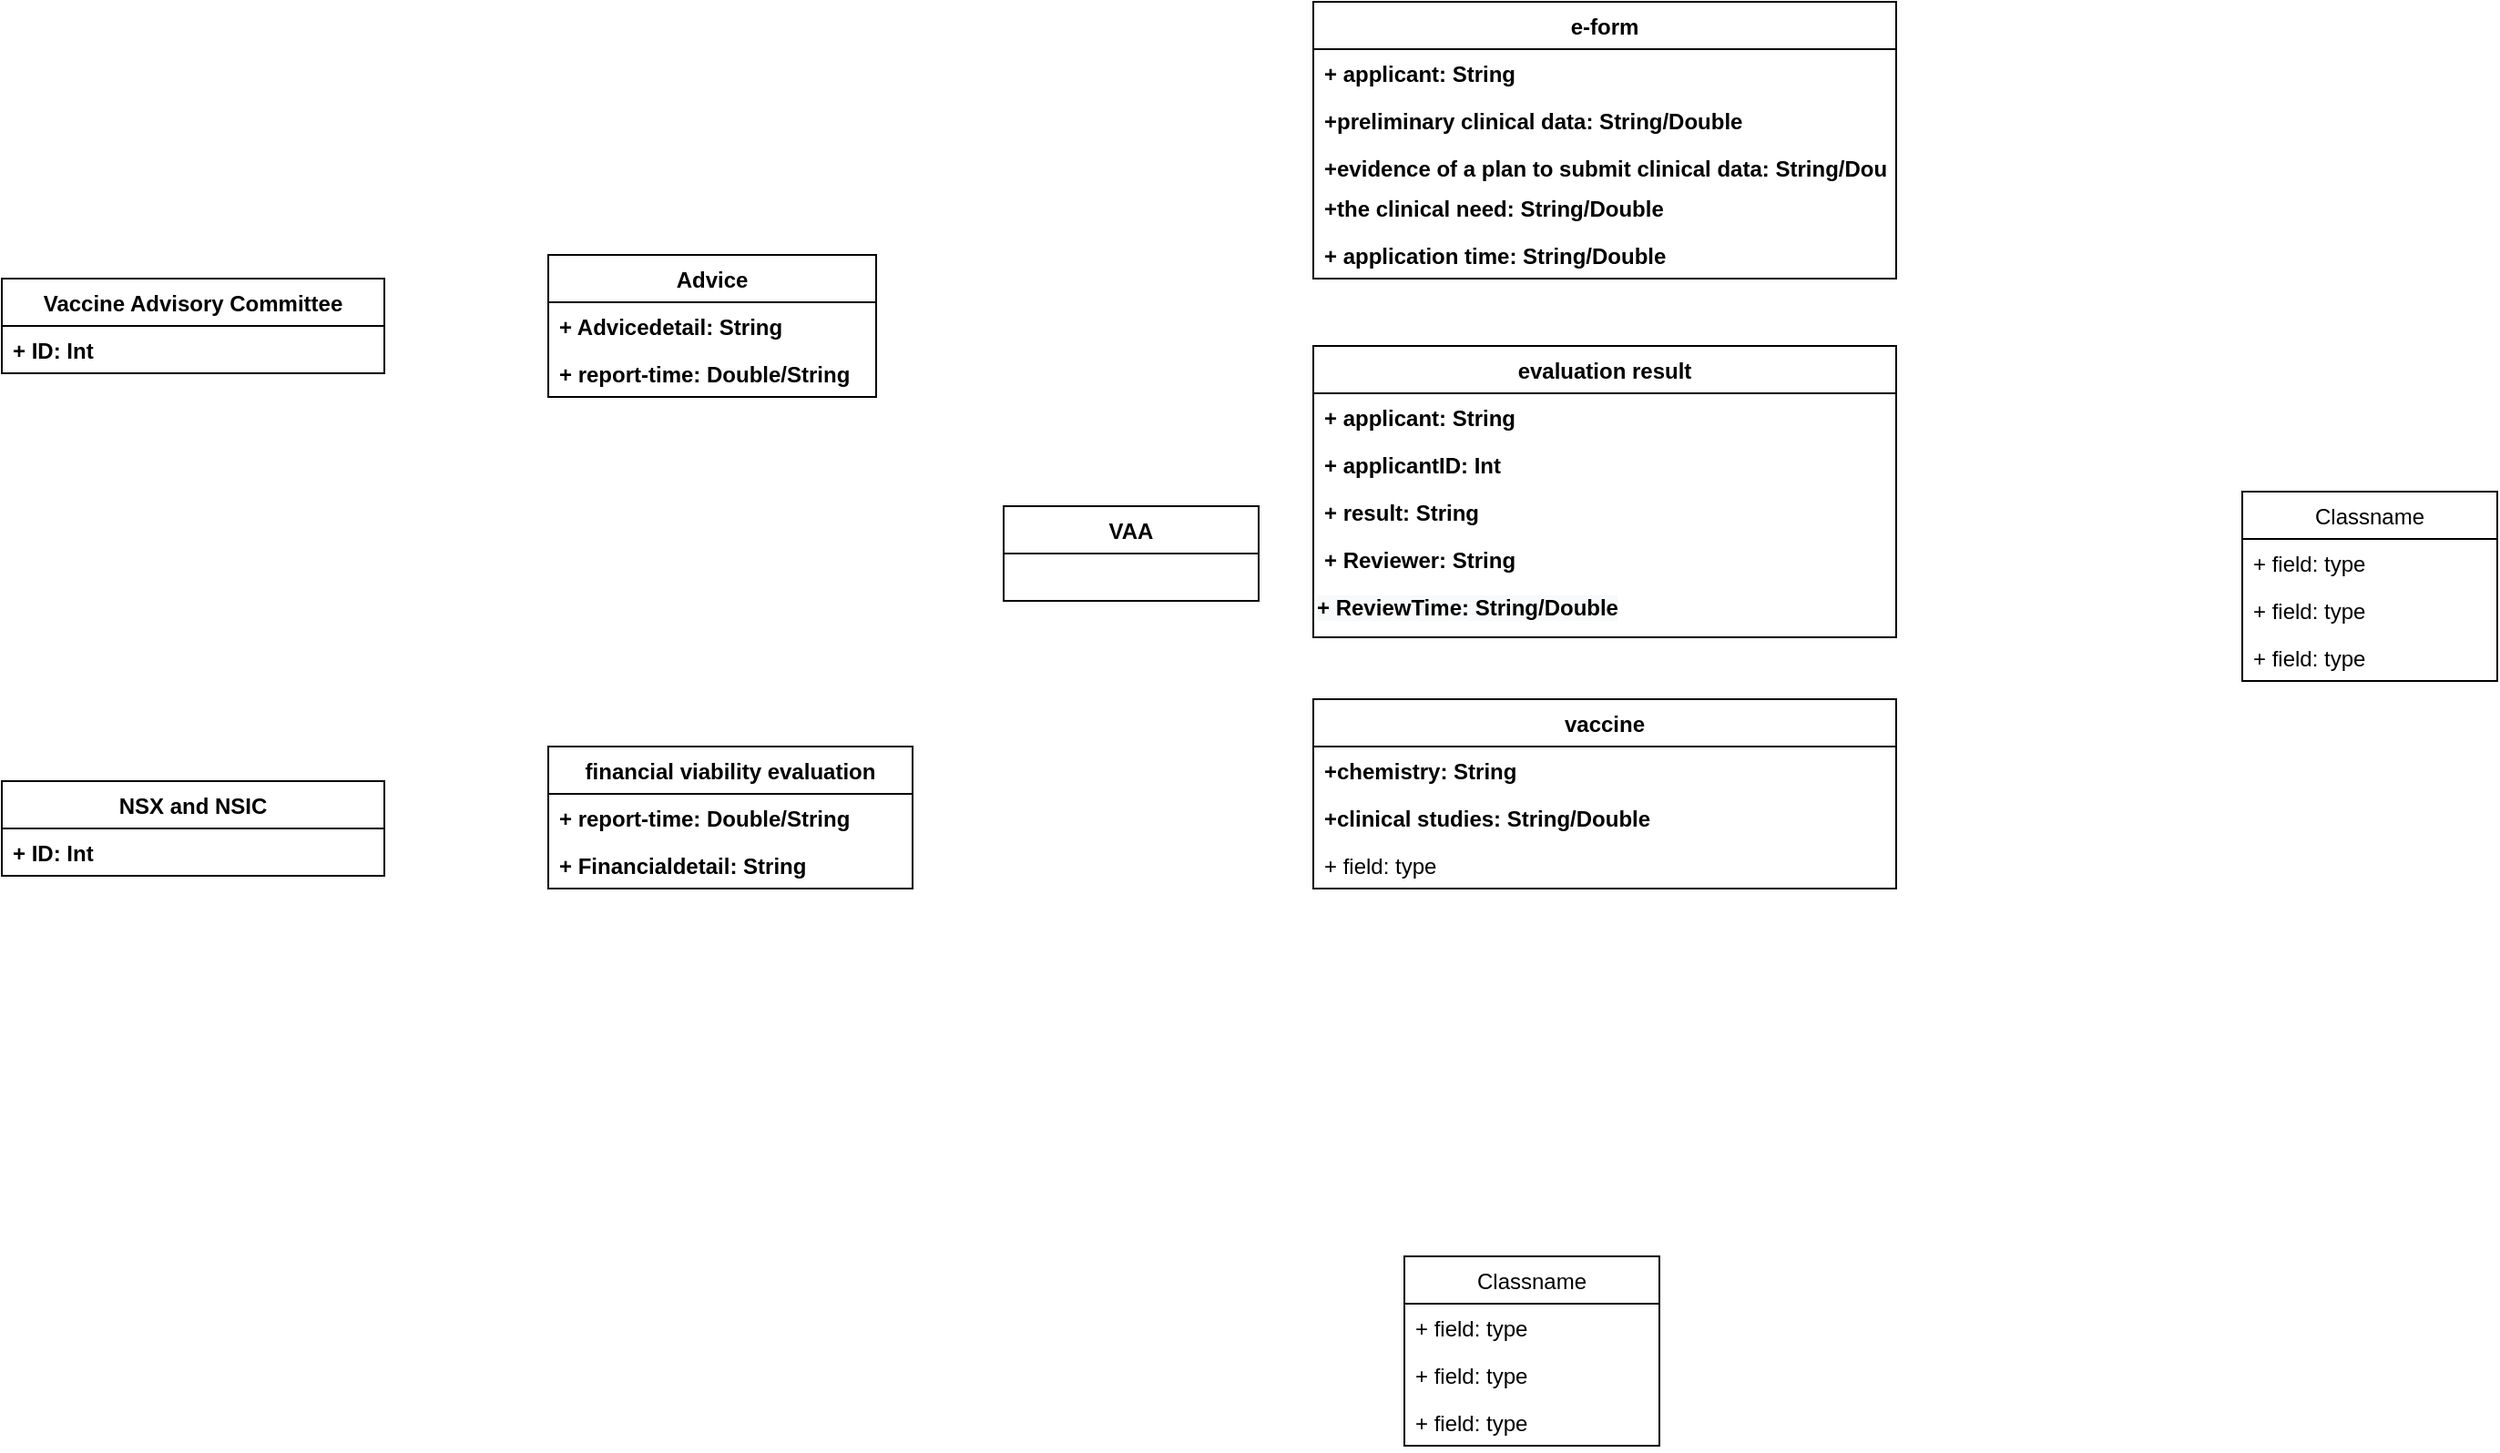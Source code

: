 <mxfile version="14.7.0" type="github">
  <diagram id="C5RBs43oDa-KdzZeNtuy" name="Page-1">
    <mxGraphModel dx="2377" dy="867" grid="1" gridSize="10" guides="1" tooltips="1" connect="1" arrows="1" fold="1" page="1" pageScale="1" pageWidth="827" pageHeight="1169" math="0" shadow="0">
      <root>
        <mxCell id="WIyWlLk6GJQsqaUBKTNV-0" />
        <mxCell id="WIyWlLk6GJQsqaUBKTNV-1" parent="WIyWlLk6GJQsqaUBKTNV-0" />
        <mxCell id="Tw9doVFdLwBzY9Hxcjos-1" value="e-form" style="swimlane;fontStyle=1;childLayout=stackLayout;horizontal=1;startSize=26;fillColor=none;horizontalStack=0;resizeParent=1;resizeParentMax=0;resizeLast=0;collapsible=1;marginBottom=0;" vertex="1" parent="WIyWlLk6GJQsqaUBKTNV-1">
          <mxGeometry x="270" y="131" width="320" height="152" as="geometry" />
        </mxCell>
        <mxCell id="Tw9doVFdLwBzY9Hxcjos-2" value="+ applicant: String" style="text;strokeColor=none;fillColor=none;align=left;verticalAlign=top;spacingLeft=4;spacingRight=4;overflow=hidden;rotatable=0;points=[[0,0.5],[1,0.5]];portConstraint=eastwest;fontStyle=1" vertex="1" parent="Tw9doVFdLwBzY9Hxcjos-1">
          <mxGeometry y="26" width="320" height="26" as="geometry" />
        </mxCell>
        <mxCell id="Tw9doVFdLwBzY9Hxcjos-3" value="+preliminary clinical data: String/Double" style="text;strokeColor=none;fillColor=none;align=left;verticalAlign=top;spacingLeft=4;spacingRight=4;overflow=hidden;rotatable=0;points=[[0,0.5],[1,0.5]];portConstraint=eastwest;fontStyle=1" vertex="1" parent="Tw9doVFdLwBzY9Hxcjos-1">
          <mxGeometry y="52" width="320" height="26" as="geometry" />
        </mxCell>
        <mxCell id="Tw9doVFdLwBzY9Hxcjos-4" value="+evidence of a plan to submit clinical data: String/Double" style="text;strokeColor=none;fillColor=none;align=left;verticalAlign=top;spacingLeft=4;spacingRight=4;overflow=hidden;rotatable=0;points=[[0,0.5],[1,0.5]];portConstraint=eastwest;fontStyle=1" vertex="1" parent="Tw9doVFdLwBzY9Hxcjos-1">
          <mxGeometry y="78" width="320" height="22" as="geometry" />
        </mxCell>
        <mxCell id="Tw9doVFdLwBzY9Hxcjos-47" value="+the clinical need: String/Double" style="text;strokeColor=none;fillColor=none;align=left;verticalAlign=top;spacingLeft=4;spacingRight=4;overflow=hidden;rotatable=0;points=[[0,0.5],[1,0.5]];portConstraint=eastwest;fontStyle=1" vertex="1" parent="Tw9doVFdLwBzY9Hxcjos-1">
          <mxGeometry y="100" width="320" height="26" as="geometry" />
        </mxCell>
        <mxCell id="Tw9doVFdLwBzY9Hxcjos-46" value="+ application time: String/Double" style="text;strokeColor=none;fillColor=none;align=left;verticalAlign=top;spacingLeft=4;spacingRight=4;overflow=hidden;rotatable=0;points=[[0,0.5],[1,0.5]];portConstraint=eastwest;fontStyle=1" vertex="1" parent="Tw9doVFdLwBzY9Hxcjos-1">
          <mxGeometry y="126" width="320" height="26" as="geometry" />
        </mxCell>
        <mxCell id="Tw9doVFdLwBzY9Hxcjos-5" value="vaccine" style="swimlane;fontStyle=1;childLayout=stackLayout;horizontal=1;startSize=26;fillColor=none;horizontalStack=0;resizeParent=1;resizeParentMax=0;resizeLast=0;collapsible=1;marginBottom=0;" vertex="1" parent="WIyWlLk6GJQsqaUBKTNV-1">
          <mxGeometry x="270" y="514" width="320" height="104" as="geometry" />
        </mxCell>
        <mxCell id="Tw9doVFdLwBzY9Hxcjos-6" value="+chemistry: String" style="text;strokeColor=none;fillColor=none;align=left;verticalAlign=top;spacingLeft=4;spacingRight=4;overflow=hidden;rotatable=0;points=[[0,0.5],[1,0.5]];portConstraint=eastwest;fontStyle=1" vertex="1" parent="Tw9doVFdLwBzY9Hxcjos-5">
          <mxGeometry y="26" width="320" height="26" as="geometry" />
        </mxCell>
        <mxCell id="Tw9doVFdLwBzY9Hxcjos-7" value="+clinical studies: String/Double" style="text;strokeColor=none;fillColor=none;align=left;verticalAlign=top;spacingLeft=4;spacingRight=4;overflow=hidden;rotatable=0;points=[[0,0.5],[1,0.5]];portConstraint=eastwest;fontStyle=1" vertex="1" parent="Tw9doVFdLwBzY9Hxcjos-5">
          <mxGeometry y="52" width="320" height="26" as="geometry" />
        </mxCell>
        <mxCell id="Tw9doVFdLwBzY9Hxcjos-8" value="+ field: type" style="text;strokeColor=none;fillColor=none;align=left;verticalAlign=top;spacingLeft=4;spacingRight=4;overflow=hidden;rotatable=0;points=[[0,0.5],[1,0.5]];portConstraint=eastwest;" vertex="1" parent="Tw9doVFdLwBzY9Hxcjos-5">
          <mxGeometry y="78" width="320" height="26" as="geometry" />
        </mxCell>
        <mxCell id="Tw9doVFdLwBzY9Hxcjos-9" value="Classname" style="swimlane;fontStyle=0;childLayout=stackLayout;horizontal=1;startSize=26;fillColor=none;horizontalStack=0;resizeParent=1;resizeParentMax=0;resizeLast=0;collapsible=1;marginBottom=0;" vertex="1" parent="WIyWlLk6GJQsqaUBKTNV-1">
          <mxGeometry x="320" y="820" width="140" height="104" as="geometry" />
        </mxCell>
        <mxCell id="Tw9doVFdLwBzY9Hxcjos-10" value="+ field: type" style="text;strokeColor=none;fillColor=none;align=left;verticalAlign=top;spacingLeft=4;spacingRight=4;overflow=hidden;rotatable=0;points=[[0,0.5],[1,0.5]];portConstraint=eastwest;" vertex="1" parent="Tw9doVFdLwBzY9Hxcjos-9">
          <mxGeometry y="26" width="140" height="26" as="geometry" />
        </mxCell>
        <mxCell id="Tw9doVFdLwBzY9Hxcjos-11" value="+ field: type" style="text;strokeColor=none;fillColor=none;align=left;verticalAlign=top;spacingLeft=4;spacingRight=4;overflow=hidden;rotatable=0;points=[[0,0.5],[1,0.5]];portConstraint=eastwest;" vertex="1" parent="Tw9doVFdLwBzY9Hxcjos-9">
          <mxGeometry y="52" width="140" height="26" as="geometry" />
        </mxCell>
        <mxCell id="Tw9doVFdLwBzY9Hxcjos-12" value="+ field: type" style="text;strokeColor=none;fillColor=none;align=left;verticalAlign=top;spacingLeft=4;spacingRight=4;overflow=hidden;rotatable=0;points=[[0,0.5],[1,0.5]];portConstraint=eastwest;" vertex="1" parent="Tw9doVFdLwBzY9Hxcjos-9">
          <mxGeometry y="78" width="140" height="26" as="geometry" />
        </mxCell>
        <mxCell id="Tw9doVFdLwBzY9Hxcjos-13" value="evaluation result" style="swimlane;fontStyle=1;childLayout=stackLayout;horizontal=1;startSize=26;fillColor=none;horizontalStack=0;resizeParent=1;resizeParentMax=0;resizeLast=0;collapsible=1;marginBottom=0;" vertex="1" parent="WIyWlLk6GJQsqaUBKTNV-1">
          <mxGeometry x="270" y="320" width="320" height="160" as="geometry" />
        </mxCell>
        <mxCell id="Tw9doVFdLwBzY9Hxcjos-14" value="+ applicant: String" style="text;strokeColor=none;fillColor=none;align=left;verticalAlign=top;spacingLeft=4;spacingRight=4;overflow=hidden;rotatable=0;points=[[0,0.5],[1,0.5]];portConstraint=eastwest;fontStyle=1" vertex="1" parent="Tw9doVFdLwBzY9Hxcjos-13">
          <mxGeometry y="26" width="320" height="26" as="geometry" />
        </mxCell>
        <mxCell id="Tw9doVFdLwBzY9Hxcjos-15" value="+ applicantID: Int" style="text;strokeColor=none;fillColor=none;align=left;verticalAlign=top;spacingLeft=4;spacingRight=4;overflow=hidden;rotatable=0;points=[[0,0.5],[1,0.5]];portConstraint=eastwest;fontStyle=1" vertex="1" parent="Tw9doVFdLwBzY9Hxcjos-13">
          <mxGeometry y="52" width="320" height="26" as="geometry" />
        </mxCell>
        <mxCell id="Tw9doVFdLwBzY9Hxcjos-16" value="+ result: String" style="text;strokeColor=none;fillColor=none;align=left;verticalAlign=top;spacingLeft=4;spacingRight=4;overflow=hidden;rotatable=0;points=[[0,0.5],[1,0.5]];portConstraint=eastwest;fontStyle=1" vertex="1" parent="Tw9doVFdLwBzY9Hxcjos-13">
          <mxGeometry y="78" width="320" height="26" as="geometry" />
        </mxCell>
        <mxCell id="Tw9doVFdLwBzY9Hxcjos-49" value="+ Reviewer: String" style="text;strokeColor=none;fillColor=none;align=left;verticalAlign=top;spacingLeft=4;spacingRight=4;overflow=hidden;rotatable=0;points=[[0,0.5],[1,0.5]];portConstraint=eastwest;fontStyle=1" vertex="1" parent="Tw9doVFdLwBzY9Hxcjos-13">
          <mxGeometry y="104" width="320" height="26" as="geometry" />
        </mxCell>
        <mxCell id="Tw9doVFdLwBzY9Hxcjos-50" value="&lt;span style=&quot;color: rgb(0, 0, 0); font-family: helvetica; font-size: 12px; font-style: normal; letter-spacing: normal; text-align: left; text-indent: 0px; text-transform: none; word-spacing: 0px; background-color: rgb(248, 249, 250); display: inline; float: none;&quot;&gt;+ ReviewTime: String/Double&lt;/span&gt;" style="text;whiteSpace=wrap;html=1;fontStyle=1" vertex="1" parent="Tw9doVFdLwBzY9Hxcjos-13">
          <mxGeometry y="130" width="320" height="30" as="geometry" />
        </mxCell>
        <mxCell id="Tw9doVFdLwBzY9Hxcjos-17" value="VAA" style="swimlane;fontStyle=1;childLayout=stackLayout;horizontal=1;startSize=26;fillColor=none;horizontalStack=0;resizeParent=1;resizeParentMax=0;resizeLast=0;collapsible=1;marginBottom=0;" vertex="1" parent="WIyWlLk6GJQsqaUBKTNV-1">
          <mxGeometry x="100" y="408" width="140" height="52" as="geometry" />
        </mxCell>
        <mxCell id="Tw9doVFdLwBzY9Hxcjos-21" value="Classname" style="swimlane;fontStyle=0;childLayout=stackLayout;horizontal=1;startSize=26;fillColor=none;horizontalStack=0;resizeParent=1;resizeParentMax=0;resizeLast=0;collapsible=1;marginBottom=0;" vertex="1" parent="WIyWlLk6GJQsqaUBKTNV-1">
          <mxGeometry x="780" y="400" width="140" height="104" as="geometry" />
        </mxCell>
        <mxCell id="Tw9doVFdLwBzY9Hxcjos-22" value="+ field: type" style="text;strokeColor=none;fillColor=none;align=left;verticalAlign=top;spacingLeft=4;spacingRight=4;overflow=hidden;rotatable=0;points=[[0,0.5],[1,0.5]];portConstraint=eastwest;" vertex="1" parent="Tw9doVFdLwBzY9Hxcjos-21">
          <mxGeometry y="26" width="140" height="26" as="geometry" />
        </mxCell>
        <mxCell id="Tw9doVFdLwBzY9Hxcjos-23" value="+ field: type" style="text;strokeColor=none;fillColor=none;align=left;verticalAlign=top;spacingLeft=4;spacingRight=4;overflow=hidden;rotatable=0;points=[[0,0.5],[1,0.5]];portConstraint=eastwest;" vertex="1" parent="Tw9doVFdLwBzY9Hxcjos-21">
          <mxGeometry y="52" width="140" height="26" as="geometry" />
        </mxCell>
        <mxCell id="Tw9doVFdLwBzY9Hxcjos-24" value="+ field: type" style="text;strokeColor=none;fillColor=none;align=left;verticalAlign=top;spacingLeft=4;spacingRight=4;overflow=hidden;rotatable=0;points=[[0,0.5],[1,0.5]];portConstraint=eastwest;" vertex="1" parent="Tw9doVFdLwBzY9Hxcjos-21">
          <mxGeometry y="78" width="140" height="26" as="geometry" />
        </mxCell>
        <mxCell id="Tw9doVFdLwBzY9Hxcjos-25" value="Advice" style="swimlane;fontStyle=1;childLayout=stackLayout;horizontal=1;startSize=26;fillColor=none;horizontalStack=0;resizeParent=1;resizeParentMax=0;resizeLast=0;collapsible=1;marginBottom=0;" vertex="1" parent="WIyWlLk6GJQsqaUBKTNV-1">
          <mxGeometry x="-150" y="270" width="180" height="78" as="geometry" />
        </mxCell>
        <mxCell id="Tw9doVFdLwBzY9Hxcjos-27" value="+ Advicedetail: String" style="text;strokeColor=none;fillColor=none;align=left;verticalAlign=top;spacingLeft=4;spacingRight=4;overflow=hidden;rotatable=0;points=[[0,0.5],[1,0.5]];portConstraint=eastwest;fontStyle=1" vertex="1" parent="Tw9doVFdLwBzY9Hxcjos-25">
          <mxGeometry y="26" width="180" height="26" as="geometry" />
        </mxCell>
        <mxCell id="Tw9doVFdLwBzY9Hxcjos-28" value="+ report-time: Double/String" style="text;strokeColor=none;fillColor=none;align=left;verticalAlign=top;spacingLeft=4;spacingRight=4;overflow=hidden;rotatable=0;points=[[0,0.5],[1,0.5]];portConstraint=eastwest;fontStyle=1" vertex="1" parent="Tw9doVFdLwBzY9Hxcjos-25">
          <mxGeometry y="52" width="180" height="26" as="geometry" />
        </mxCell>
        <mxCell id="Tw9doVFdLwBzY9Hxcjos-29" value="financial viability evaluation" style="swimlane;fontStyle=1;childLayout=stackLayout;horizontal=1;startSize=26;fillColor=none;horizontalStack=0;resizeParent=1;resizeParentMax=0;resizeLast=0;collapsible=1;marginBottom=0;" vertex="1" parent="WIyWlLk6GJQsqaUBKTNV-1">
          <mxGeometry x="-150" y="540" width="200" height="78" as="geometry" />
        </mxCell>
        <mxCell id="Tw9doVFdLwBzY9Hxcjos-31" value="+ report-time: Double/String" style="text;strokeColor=none;fillColor=none;align=left;verticalAlign=top;spacingLeft=4;spacingRight=4;overflow=hidden;rotatable=0;points=[[0,0.5],[1,0.5]];portConstraint=eastwest;fontStyle=1" vertex="1" parent="Tw9doVFdLwBzY9Hxcjos-29">
          <mxGeometry y="26" width="200" height="26" as="geometry" />
        </mxCell>
        <mxCell id="Tw9doVFdLwBzY9Hxcjos-32" value="+ Financialdetail: String" style="text;strokeColor=none;fillColor=none;align=left;verticalAlign=top;spacingLeft=4;spacingRight=4;overflow=hidden;rotatable=0;points=[[0,0.5],[1,0.5]];portConstraint=eastwest;fontStyle=1" vertex="1" parent="Tw9doVFdLwBzY9Hxcjos-29">
          <mxGeometry y="52" width="200" height="26" as="geometry" />
        </mxCell>
        <mxCell id="Tw9doVFdLwBzY9Hxcjos-33" value="Vaccine Advisory Committee" style="swimlane;fontStyle=1;childLayout=stackLayout;horizontal=1;startSize=26;fillColor=none;horizontalStack=0;resizeParent=1;resizeParentMax=0;resizeLast=0;collapsible=1;marginBottom=0;" vertex="1" parent="WIyWlLk6GJQsqaUBKTNV-1">
          <mxGeometry x="-450" y="283" width="210" height="52" as="geometry" />
        </mxCell>
        <mxCell id="Tw9doVFdLwBzY9Hxcjos-34" value="+ ID: Int" style="text;strokeColor=none;fillColor=none;align=left;verticalAlign=top;spacingLeft=4;spacingRight=4;overflow=hidden;rotatable=0;points=[[0,0.5],[1,0.5]];portConstraint=eastwest;fontStyle=1" vertex="1" parent="Tw9doVFdLwBzY9Hxcjos-33">
          <mxGeometry y="26" width="210" height="26" as="geometry" />
        </mxCell>
        <mxCell id="Tw9doVFdLwBzY9Hxcjos-41" value="NSX and NSIC" style="swimlane;fontStyle=1;childLayout=stackLayout;horizontal=1;startSize=26;fillColor=none;horizontalStack=0;resizeParent=1;resizeParentMax=0;resizeLast=0;collapsible=1;marginBottom=0;" vertex="1" parent="WIyWlLk6GJQsqaUBKTNV-1">
          <mxGeometry x="-450" y="559" width="210" height="52" as="geometry" />
        </mxCell>
        <mxCell id="Tw9doVFdLwBzY9Hxcjos-42" value="+ ID: Int" style="text;strokeColor=none;fillColor=none;align=left;verticalAlign=top;spacingLeft=4;spacingRight=4;overflow=hidden;rotatable=0;points=[[0,0.5],[1,0.5]];portConstraint=eastwest;fontStyle=1" vertex="1" parent="Tw9doVFdLwBzY9Hxcjos-41">
          <mxGeometry y="26" width="210" height="26" as="geometry" />
        </mxCell>
      </root>
    </mxGraphModel>
  </diagram>
</mxfile>
